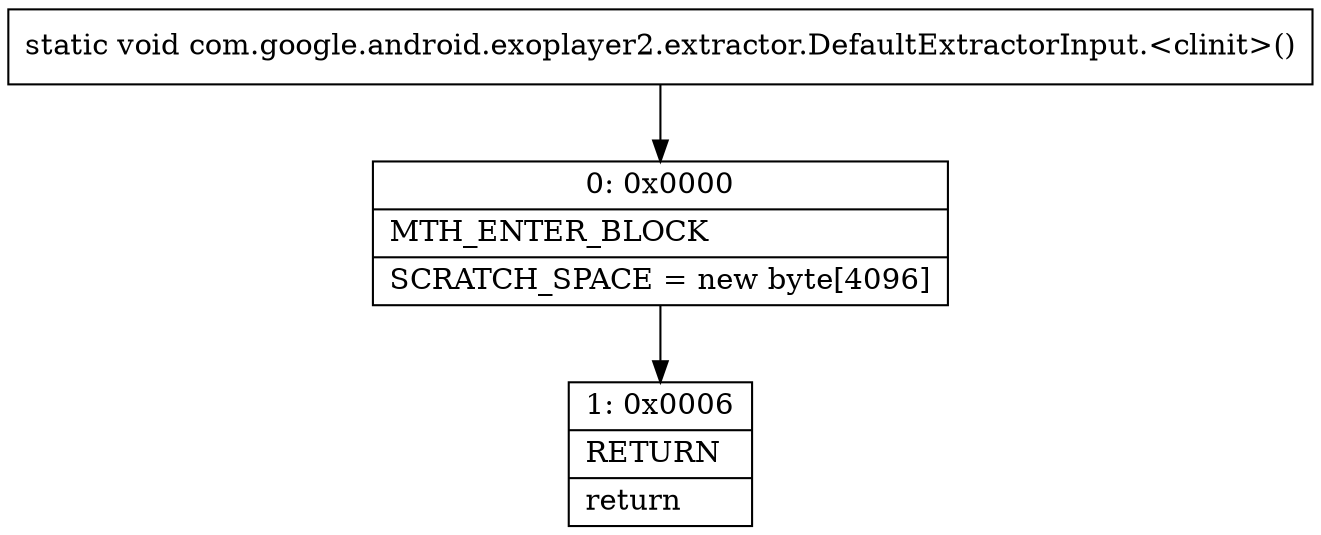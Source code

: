 digraph "CFG forcom.google.android.exoplayer2.extractor.DefaultExtractorInput.\<clinit\>()V" {
Node_0 [shape=record,label="{0\:\ 0x0000|MTH_ENTER_BLOCK\l|SCRATCH_SPACE = new byte[4096]\l}"];
Node_1 [shape=record,label="{1\:\ 0x0006|RETURN\l|return\l}"];
MethodNode[shape=record,label="{static void com.google.android.exoplayer2.extractor.DefaultExtractorInput.\<clinit\>() }"];
MethodNode -> Node_0;
Node_0 -> Node_1;
}

